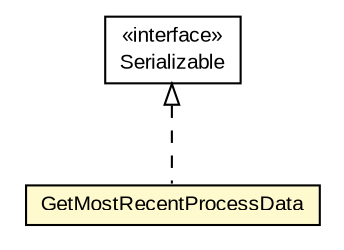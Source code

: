 #!/usr/local/bin/dot
#
# Class diagram 
# Generated by UMLGraph version R5_6-24-gf6e263 (http://www.umlgraph.org/)
#

digraph G {
	edge [fontname="arial",fontsize=10,labelfontname="arial",labelfontsize=10];
	node [fontname="arial",fontsize=10,shape=plaintext];
	nodesep=0.25;
	ranksep=0.5;
	// org.miloss.fgsms.services.interfaces.dataaccessservice.GetMostRecentProcessData
	c545995 [label=<<table title="org.miloss.fgsms.services.interfaces.dataaccessservice.GetMostRecentProcessData" border="0" cellborder="1" cellspacing="0" cellpadding="2" port="p" bgcolor="lemonChiffon" href="./GetMostRecentProcessData.html">
		<tr><td><table border="0" cellspacing="0" cellpadding="1">
<tr><td align="center" balign="center"> GetMostRecentProcessData </td></tr>
		</table></td></tr>
		</table>>, URL="./GetMostRecentProcessData.html", fontname="arial", fontcolor="black", fontsize=10.0];
	//org.miloss.fgsms.services.interfaces.dataaccessservice.GetMostRecentProcessData implements java.io.Serializable
	c546869:p -> c545995:p [dir=back,arrowtail=empty,style=dashed];
	// java.io.Serializable
	c546869 [label=<<table title="java.io.Serializable" border="0" cellborder="1" cellspacing="0" cellpadding="2" port="p" href="http://java.sun.com/j2se/1.4.2/docs/api/java/io/Serializable.html">
		<tr><td><table border="0" cellspacing="0" cellpadding="1">
<tr><td align="center" balign="center"> &#171;interface&#187; </td></tr>
<tr><td align="center" balign="center"> Serializable </td></tr>
		</table></td></tr>
		</table>>, URL="http://java.sun.com/j2se/1.4.2/docs/api/java/io/Serializable.html", fontname="arial", fontcolor="black", fontsize=10.0];
}

